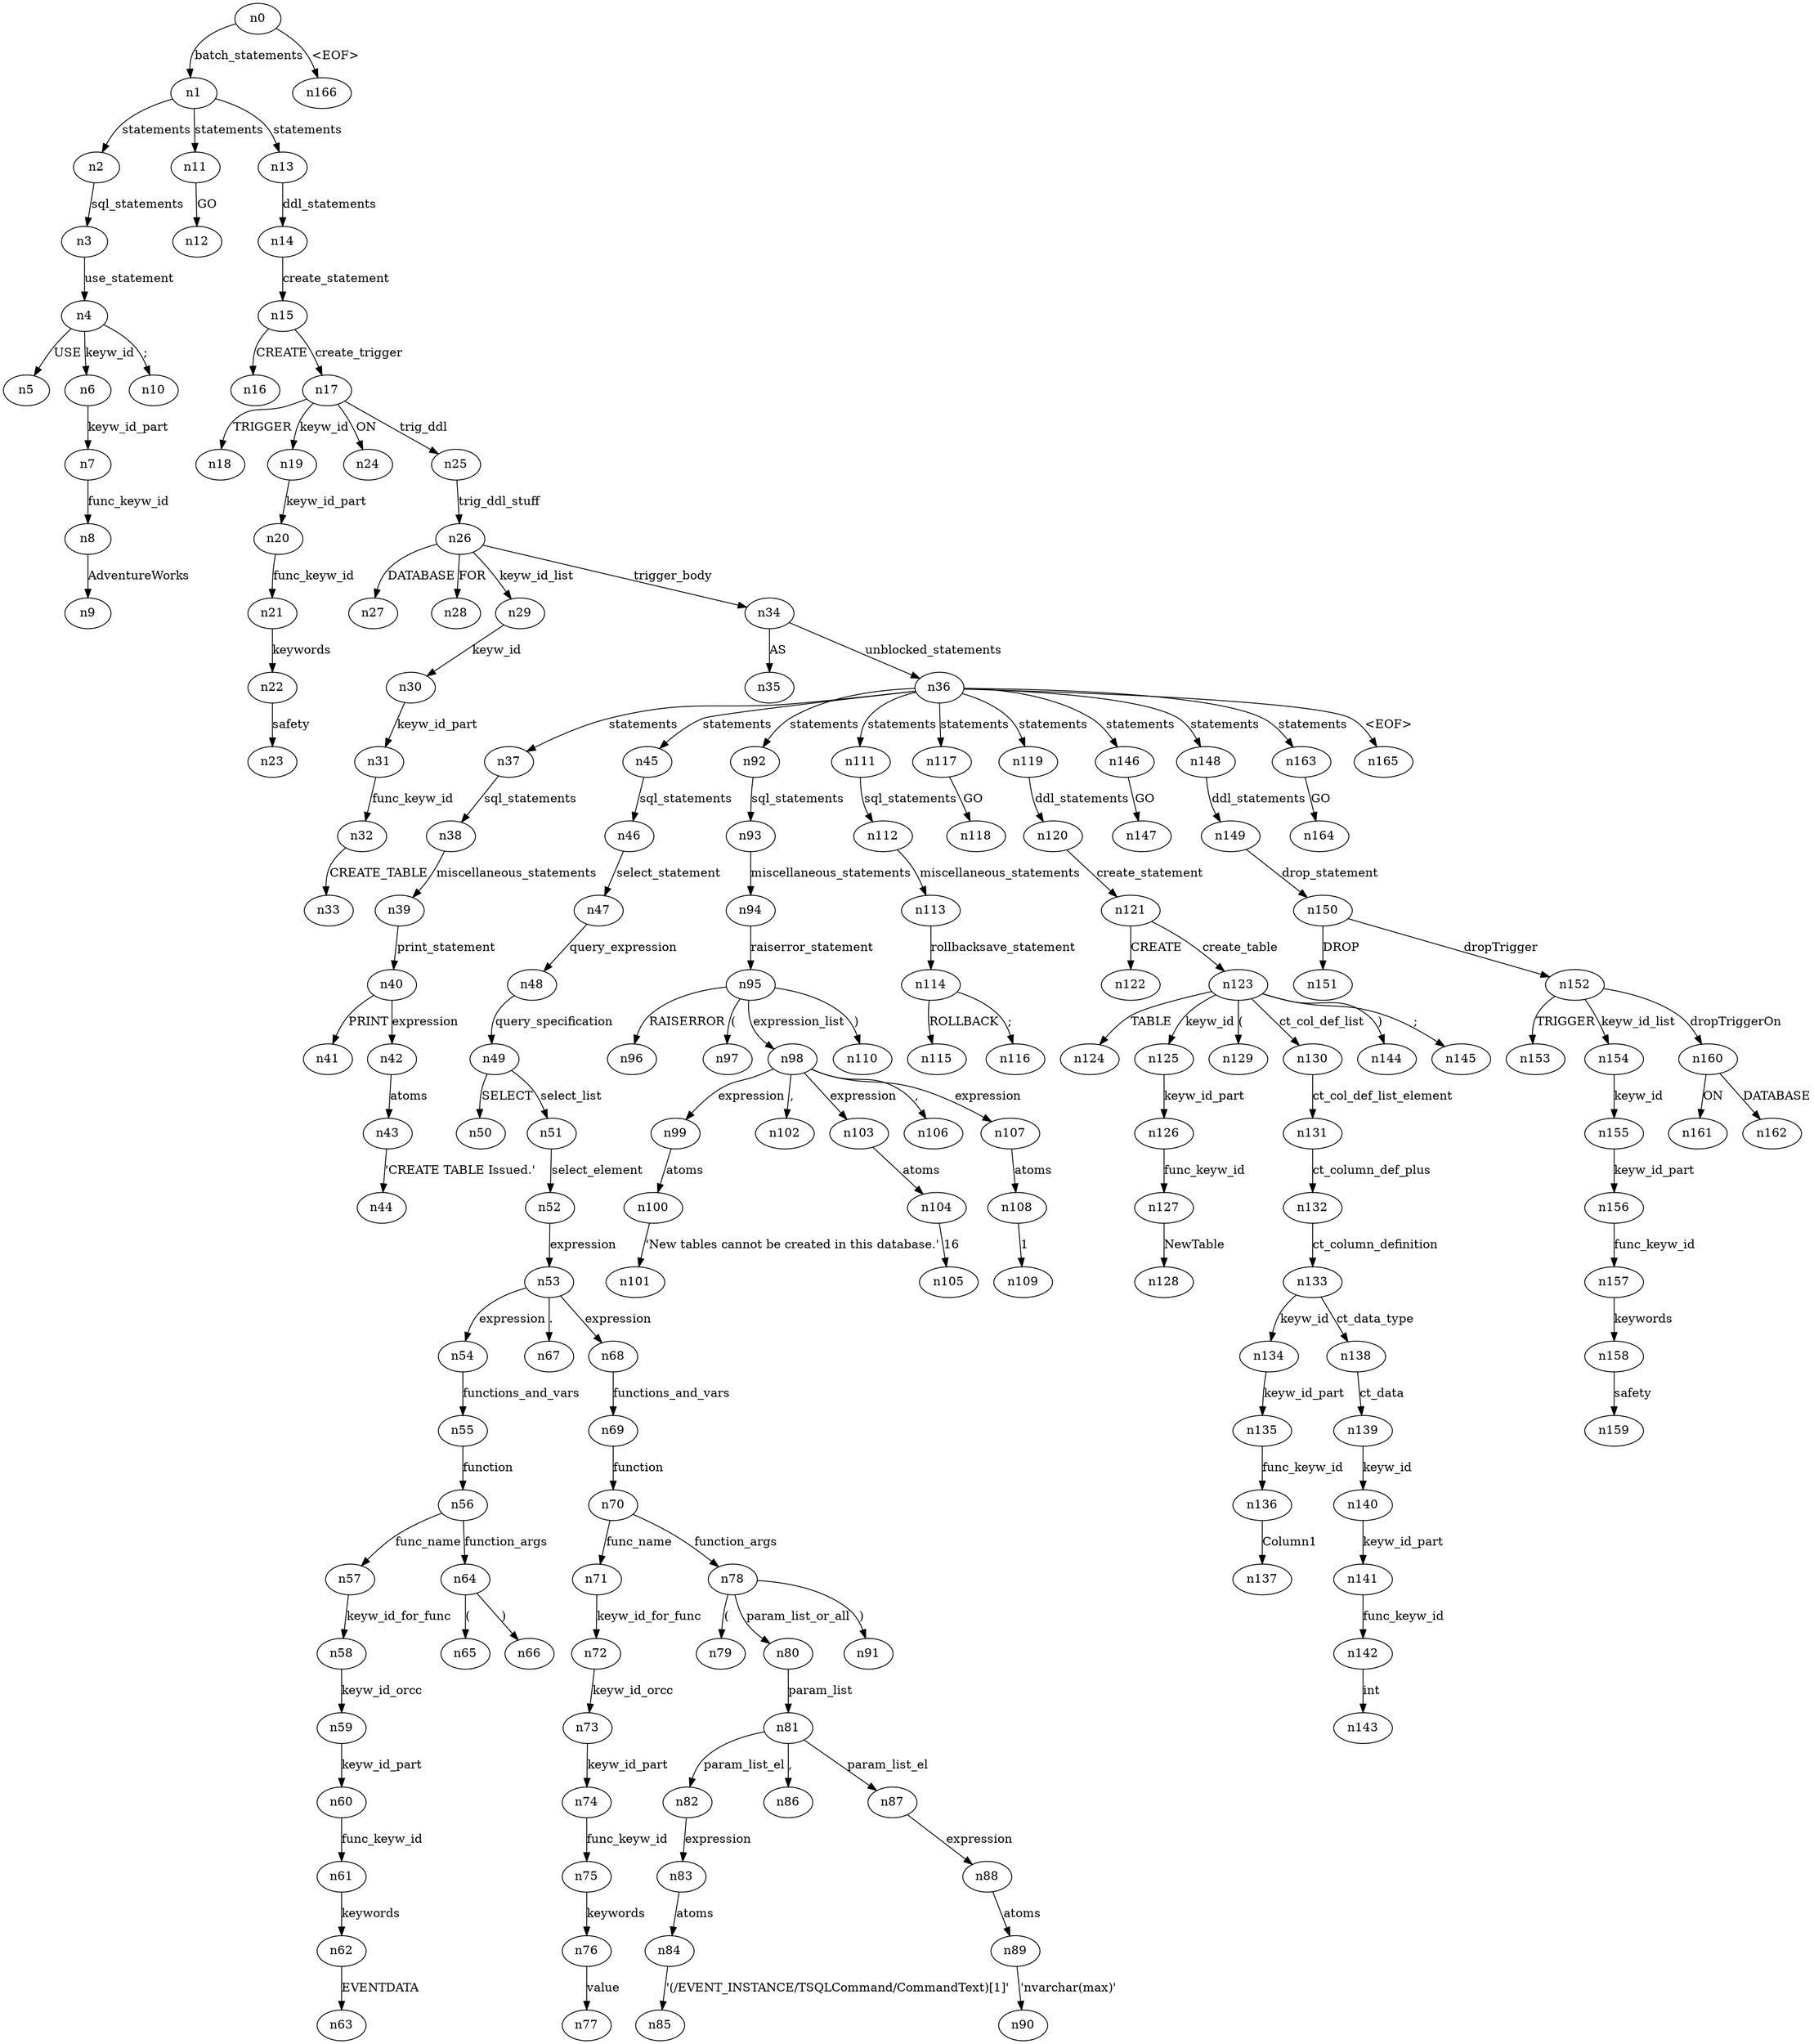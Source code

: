 digraph ParseTree {
  n0 -> n1 [label="batch_statements"];
  n1 -> n2 [label="statements"];
  n2 -> n3 [label="sql_statements"];
  n3 -> n4 [label="use_statement"];
  n4 -> n5 [label="USE"];
  n4 -> n6 [label="keyw_id"];
  n6 -> n7 [label="keyw_id_part"];
  n7 -> n8 [label="func_keyw_id"];
  n8 -> n9 [label="AdventureWorks"];
  n4 -> n10 [label=";"];
  n1 -> n11 [label="statements"];
  n11 -> n12 [label="GO"];
  n1 -> n13 [label="statements"];
  n13 -> n14 [label="ddl_statements"];
  n14 -> n15 [label="create_statement"];
  n15 -> n16 [label="CREATE"];
  n15 -> n17 [label="create_trigger"];
  n17 -> n18 [label="TRIGGER"];
  n17 -> n19 [label="keyw_id"];
  n19 -> n20 [label="keyw_id_part"];
  n20 -> n21 [label="func_keyw_id"];
  n21 -> n22 [label="keywords"];
  n22 -> n23 [label="safety"];
  n17 -> n24 [label="ON"];
  n17 -> n25 [label="trig_ddl"];
  n25 -> n26 [label="trig_ddl_stuff"];
  n26 -> n27 [label="DATABASE"];
  n26 -> n28 [label="FOR"];
  n26 -> n29 [label="keyw_id_list"];
  n29 -> n30 [label="keyw_id"];
  n30 -> n31 [label="keyw_id_part"];
  n31 -> n32 [label="func_keyw_id"];
  n32 -> n33 [label="CREATE_TABLE"];
  n26 -> n34 [label="trigger_body"];
  n34 -> n35 [label="AS"];
  n34 -> n36 [label="unblocked_statements"];
  n36 -> n37 [label="statements"];
  n37 -> n38 [label="sql_statements"];
  n38 -> n39 [label="miscellaneous_statements"];
  n39 -> n40 [label="print_statement"];
  n40 -> n41 [label="PRINT"];
  n40 -> n42 [label="expression"];
  n42 -> n43 [label="atoms"];
  n43 -> n44 [label="'CREATE TABLE Issued.'"];
  n36 -> n45 [label="statements"];
  n45 -> n46 [label="sql_statements"];
  n46 -> n47 [label="select_statement"];
  n47 -> n48 [label="query_expression"];
  n48 -> n49 [label="query_specification"];
  n49 -> n50 [label="SELECT"];
  n49 -> n51 [label="select_list"];
  n51 -> n52 [label="select_element"];
  n52 -> n53 [label="expression"];
  n53 -> n54 [label="expression"];
  n54 -> n55 [label="functions_and_vars"];
  n55 -> n56 [label="function"];
  n56 -> n57 [label="func_name"];
  n57 -> n58 [label="keyw_id_for_func"];
  n58 -> n59 [label="keyw_id_orcc"];
  n59 -> n60 [label="keyw_id_part"];
  n60 -> n61 [label="func_keyw_id"];
  n61 -> n62 [label="keywords"];
  n62 -> n63 [label="EVENTDATA"];
  n56 -> n64 [label="function_args"];
  n64 -> n65 [label="("];
  n64 -> n66 [label=")"];
  n53 -> n67 [label="."];
  n53 -> n68 [label="expression"];
  n68 -> n69 [label="functions_and_vars"];
  n69 -> n70 [label="function"];
  n70 -> n71 [label="func_name"];
  n71 -> n72 [label="keyw_id_for_func"];
  n72 -> n73 [label="keyw_id_orcc"];
  n73 -> n74 [label="keyw_id_part"];
  n74 -> n75 [label="func_keyw_id"];
  n75 -> n76 [label="keywords"];
  n76 -> n77 [label="value"];
  n70 -> n78 [label="function_args"];
  n78 -> n79 [label="("];
  n78 -> n80 [label="param_list_or_all"];
  n80 -> n81 [label="param_list"];
  n81 -> n82 [label="param_list_el"];
  n82 -> n83 [label="expression"];
  n83 -> n84 [label="atoms"];
  n84 -> n85 [label="'(/EVENT_INSTANCE/TSQLCommand/CommandText)[1]'"];
  n81 -> n86 [label=","];
  n81 -> n87 [label="param_list_el"];
  n87 -> n88 [label="expression"];
  n88 -> n89 [label="atoms"];
  n89 -> n90 [label="'nvarchar(max)'"];
  n78 -> n91 [label=")"];
  n36 -> n92 [label="statements"];
  n92 -> n93 [label="sql_statements"];
  n93 -> n94 [label="miscellaneous_statements"];
  n94 -> n95 [label="raiserror_statement"];
  n95 -> n96 [label="RAISERROR"];
  n95 -> n97 [label="("];
  n95 -> n98 [label="expression_list"];
  n98 -> n99 [label="expression"];
  n99 -> n100 [label="atoms"];
  n100 -> n101 [label="'New tables cannot be created in this database.'"];
  n98 -> n102 [label=","];
  n98 -> n103 [label="expression"];
  n103 -> n104 [label="atoms"];
  n104 -> n105 [label="16"];
  n98 -> n106 [label=","];
  n98 -> n107 [label="expression"];
  n107 -> n108 [label="atoms"];
  n108 -> n109 [label="1"];
  n95 -> n110 [label=")"];
  n36 -> n111 [label="statements"];
  n111 -> n112 [label="sql_statements"];
  n112 -> n113 [label="miscellaneous_statements"];
  n113 -> n114 [label="rollbacksave_statement"];
  n114 -> n115 [label="ROLLBACK"];
  n114 -> n116 [label=";"];
  n36 -> n117 [label="statements"];
  n117 -> n118 [label="GO"];
  n36 -> n119 [label="statements"];
  n119 -> n120 [label="ddl_statements"];
  n120 -> n121 [label="create_statement"];
  n121 -> n122 [label="CREATE"];
  n121 -> n123 [label="create_table"];
  n123 -> n124 [label="TABLE"];
  n123 -> n125 [label="keyw_id"];
  n125 -> n126 [label="keyw_id_part"];
  n126 -> n127 [label="func_keyw_id"];
  n127 -> n128 [label="NewTable"];
  n123 -> n129 [label="("];
  n123 -> n130 [label="ct_col_def_list"];
  n130 -> n131 [label="ct_col_def_list_element"];
  n131 -> n132 [label="ct_column_def_plus"];
  n132 -> n133 [label="ct_column_definition"];
  n133 -> n134 [label="keyw_id"];
  n134 -> n135 [label="keyw_id_part"];
  n135 -> n136 [label="func_keyw_id"];
  n136 -> n137 [label="Column1"];
  n133 -> n138 [label="ct_data_type"];
  n138 -> n139 [label="ct_data"];
  n139 -> n140 [label="keyw_id"];
  n140 -> n141 [label="keyw_id_part"];
  n141 -> n142 [label="func_keyw_id"];
  n142 -> n143 [label="int"];
  n123 -> n144 [label=")"];
  n123 -> n145 [label=";"];
  n36 -> n146 [label="statements"];
  n146 -> n147 [label="GO"];
  n36 -> n148 [label="statements"];
  n148 -> n149 [label="ddl_statements"];
  n149 -> n150 [label="drop_statement"];
  n150 -> n151 [label="DROP"];
  n150 -> n152 [label="dropTrigger"];
  n152 -> n153 [label="TRIGGER"];
  n152 -> n154 [label="keyw_id_list"];
  n154 -> n155 [label="keyw_id"];
  n155 -> n156 [label="keyw_id_part"];
  n156 -> n157 [label="func_keyw_id"];
  n157 -> n158 [label="keywords"];
  n158 -> n159 [label="safety"];
  n152 -> n160 [label="dropTriggerOn"];
  n160 -> n161 [label="ON"];
  n160 -> n162 [label="DATABASE"];
  n36 -> n163 [label="statements"];
  n163 -> n164 [label="GO"];
  n36 -> n165 [label="<EOF>"];
  n0 -> n166 [label="<EOF>"];
}